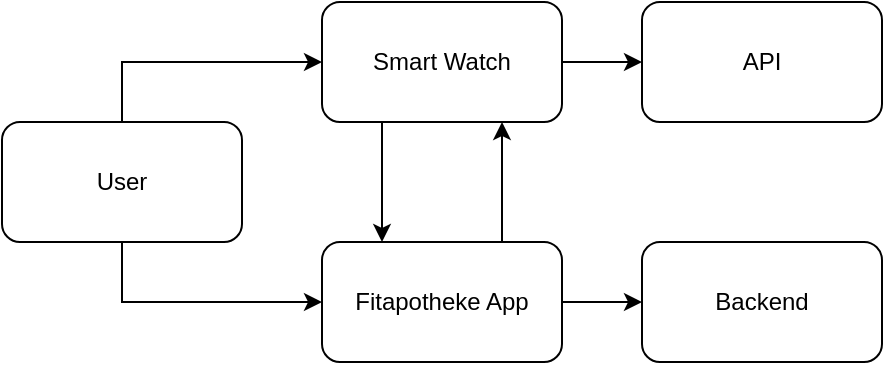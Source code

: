 <mxfile version="19.0.0" type="github">
  <diagram id="PzsserQt60g6IeU5ntgX" name="Page-1">
    <mxGraphModel dx="1422" dy="786" grid="1" gridSize="10" guides="1" tooltips="1" connect="1" arrows="1" fold="1" page="1" pageScale="1" pageWidth="850" pageHeight="1100" math="0" shadow="0">
      <root>
        <mxCell id="0" />
        <mxCell id="1" parent="0" />
        <mxCell id="QdPYGBV6IFQvgXhpAuGG-7" style="edgeStyle=orthogonalEdgeStyle;rounded=0;orthogonalLoop=1;jettySize=auto;html=1;exitX=0.5;exitY=0;exitDx=0;exitDy=0;entryX=0;entryY=0.5;entryDx=0;entryDy=0;" edge="1" parent="1" source="QdPYGBV6IFQvgXhpAuGG-1" target="QdPYGBV6IFQvgXhpAuGG-4">
          <mxGeometry relative="1" as="geometry" />
        </mxCell>
        <mxCell id="QdPYGBV6IFQvgXhpAuGG-14" style="edgeStyle=orthogonalEdgeStyle;rounded=0;orthogonalLoop=1;jettySize=auto;html=1;exitX=0.5;exitY=1;exitDx=0;exitDy=0;entryX=0;entryY=0.5;entryDx=0;entryDy=0;" edge="1" parent="1" source="QdPYGBV6IFQvgXhpAuGG-1" target="QdPYGBV6IFQvgXhpAuGG-2">
          <mxGeometry relative="1" as="geometry" />
        </mxCell>
        <mxCell id="QdPYGBV6IFQvgXhpAuGG-1" value="User" style="rounded=1;whiteSpace=wrap;html=1;" vertex="1" parent="1">
          <mxGeometry x="120" y="270" width="120" height="60" as="geometry" />
        </mxCell>
        <mxCell id="QdPYGBV6IFQvgXhpAuGG-12" style="edgeStyle=orthogonalEdgeStyle;rounded=0;orthogonalLoop=1;jettySize=auto;html=1;exitX=0.75;exitY=0;exitDx=0;exitDy=0;entryX=0.75;entryY=1;entryDx=0;entryDy=0;" edge="1" parent="1" source="QdPYGBV6IFQvgXhpAuGG-2" target="QdPYGBV6IFQvgXhpAuGG-4">
          <mxGeometry relative="1" as="geometry" />
        </mxCell>
        <mxCell id="QdPYGBV6IFQvgXhpAuGG-15" style="edgeStyle=orthogonalEdgeStyle;rounded=0;orthogonalLoop=1;jettySize=auto;html=1;exitX=1;exitY=0.5;exitDx=0;exitDy=0;entryX=0;entryY=0.5;entryDx=0;entryDy=0;" edge="1" parent="1" source="QdPYGBV6IFQvgXhpAuGG-2" target="QdPYGBV6IFQvgXhpAuGG-5">
          <mxGeometry relative="1" as="geometry" />
        </mxCell>
        <mxCell id="QdPYGBV6IFQvgXhpAuGG-2" value="Fitapotheke App" style="rounded=1;whiteSpace=wrap;html=1;" vertex="1" parent="1">
          <mxGeometry x="280" y="330" width="120" height="60" as="geometry" />
        </mxCell>
        <mxCell id="QdPYGBV6IFQvgXhpAuGG-3" value="API" style="rounded=1;whiteSpace=wrap;html=1;" vertex="1" parent="1">
          <mxGeometry x="440" y="210" width="120" height="60" as="geometry" />
        </mxCell>
        <mxCell id="QdPYGBV6IFQvgXhpAuGG-10" style="edgeStyle=orthogonalEdgeStyle;rounded=0;orthogonalLoop=1;jettySize=auto;html=1;exitX=1;exitY=0.5;exitDx=0;exitDy=0;entryX=0;entryY=0.5;entryDx=0;entryDy=0;" edge="1" parent="1" source="QdPYGBV6IFQvgXhpAuGG-4" target="QdPYGBV6IFQvgXhpAuGG-3">
          <mxGeometry relative="1" as="geometry" />
        </mxCell>
        <mxCell id="QdPYGBV6IFQvgXhpAuGG-11" style="edgeStyle=orthogonalEdgeStyle;rounded=0;orthogonalLoop=1;jettySize=auto;html=1;exitX=0.25;exitY=1;exitDx=0;exitDy=0;entryX=0.25;entryY=0;entryDx=0;entryDy=0;" edge="1" parent="1" source="QdPYGBV6IFQvgXhpAuGG-4" target="QdPYGBV6IFQvgXhpAuGG-2">
          <mxGeometry relative="1" as="geometry" />
        </mxCell>
        <mxCell id="QdPYGBV6IFQvgXhpAuGG-4" value="Smart Watch" style="rounded=1;whiteSpace=wrap;html=1;" vertex="1" parent="1">
          <mxGeometry x="280" y="210" width="120" height="60" as="geometry" />
        </mxCell>
        <mxCell id="QdPYGBV6IFQvgXhpAuGG-5" value="Backend" style="rounded=1;whiteSpace=wrap;html=1;" vertex="1" parent="1">
          <mxGeometry x="440" y="330" width="120" height="60" as="geometry" />
        </mxCell>
      </root>
    </mxGraphModel>
  </diagram>
</mxfile>

